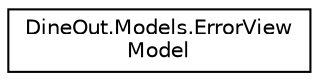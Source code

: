 digraph "Graphical Class Hierarchy"
{
 // LATEX_PDF_SIZE
  edge [fontname="Helvetica",fontsize="10",labelfontname="Helvetica",labelfontsize="10"];
  node [fontname="Helvetica",fontsize="10",shape=record];
  rankdir="LR";
  Node0 [label="DineOut.Models.ErrorView\lModel",height=0.2,width=0.4,color="black", fillcolor="white", style="filled",URL="$class_dine_out_1_1_models_1_1_error_view_model.html",tooltip=" "];
}
